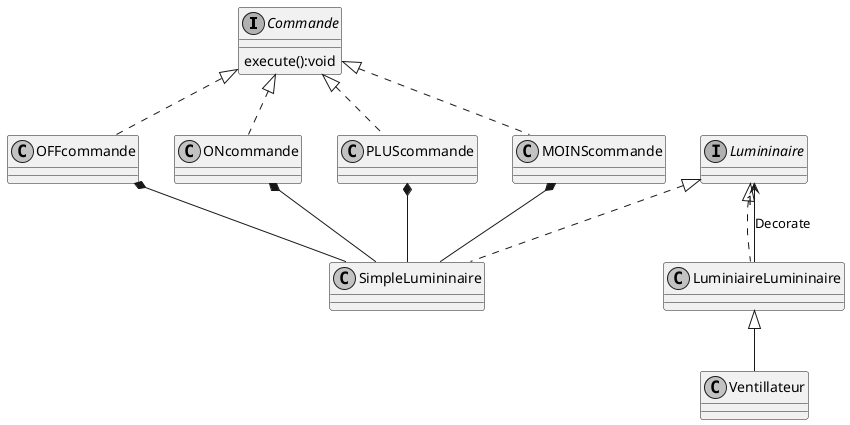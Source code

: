 
@startuml DiagrammeClassMarwan

skinparam monochrome true
skinparam linetype polyline
skinparam classAttributeIconSize 0


interface Commande{
    execute():void
}
class OFFcommande implements Commande{

}

class ONcommande implements Commande{
    
}
class PLUScommande implements Commande{
    
}
class MOINScommande implements Commande{
    
}
interface Lumininaire{

}
class SimpleLumininaire implements Lumininaire {


}
class LuminiaireLumininaire implements Lumininaire{

}

class Ventillateur extends LuminiaireLumininaire{

}



ONcommande *-- SimpleLumininaire
OFFcommande *-- SimpleLumininaire
PLUScommande *-- SimpleLumininaire
MOINScommande *-- SimpleLumininaire

LuminiaireLumininaire -->  "1" Lumininaire: Decorate


@enduml